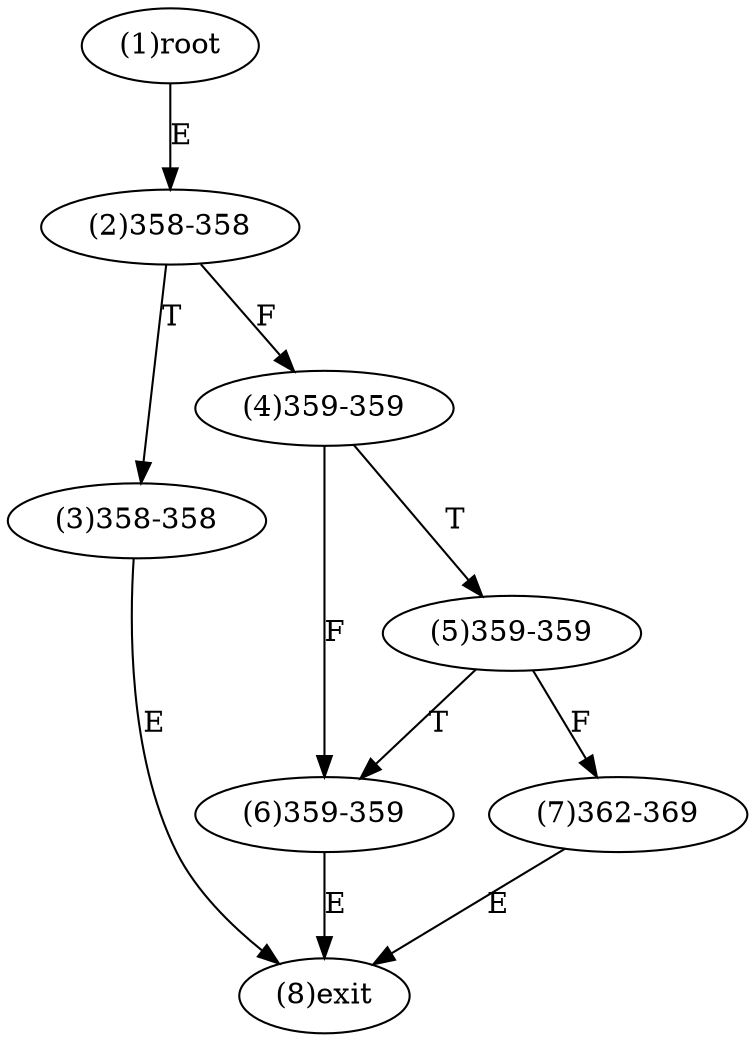 digraph "" { 
1[ label="(1)root"];
2[ label="(2)358-358"];
3[ label="(3)358-358"];
4[ label="(4)359-359"];
5[ label="(5)359-359"];
6[ label="(6)359-359"];
7[ label="(7)362-369"];
8[ label="(8)exit"];
1->2[ label="E"];
2->4[ label="F"];
2->3[ label="T"];
3->8[ label="E"];
4->6[ label="F"];
4->5[ label="T"];
5->7[ label="F"];
5->6[ label="T"];
6->8[ label="E"];
7->8[ label="E"];
}